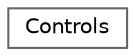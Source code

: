 digraph "Graphical Class Hierarchy"
{
 // LATEX_PDF_SIZE
  bgcolor="transparent";
  edge [fontname=Helvetica,fontsize=10,labelfontname=Helvetica,labelfontsize=10];
  node [fontname=Helvetica,fontsize=10,shape=box,height=0.2,width=0.4];
  rankdir="LR";
  Node0 [id="Node000000",label="Controls",height=0.2,width=0.4,color="grey40", fillcolor="white", style="filled",URL="$class_player_scripts_1_1_controls.html",tooltip="Listens to the Unity's Input Manager and triggers events based on the input."];
}

